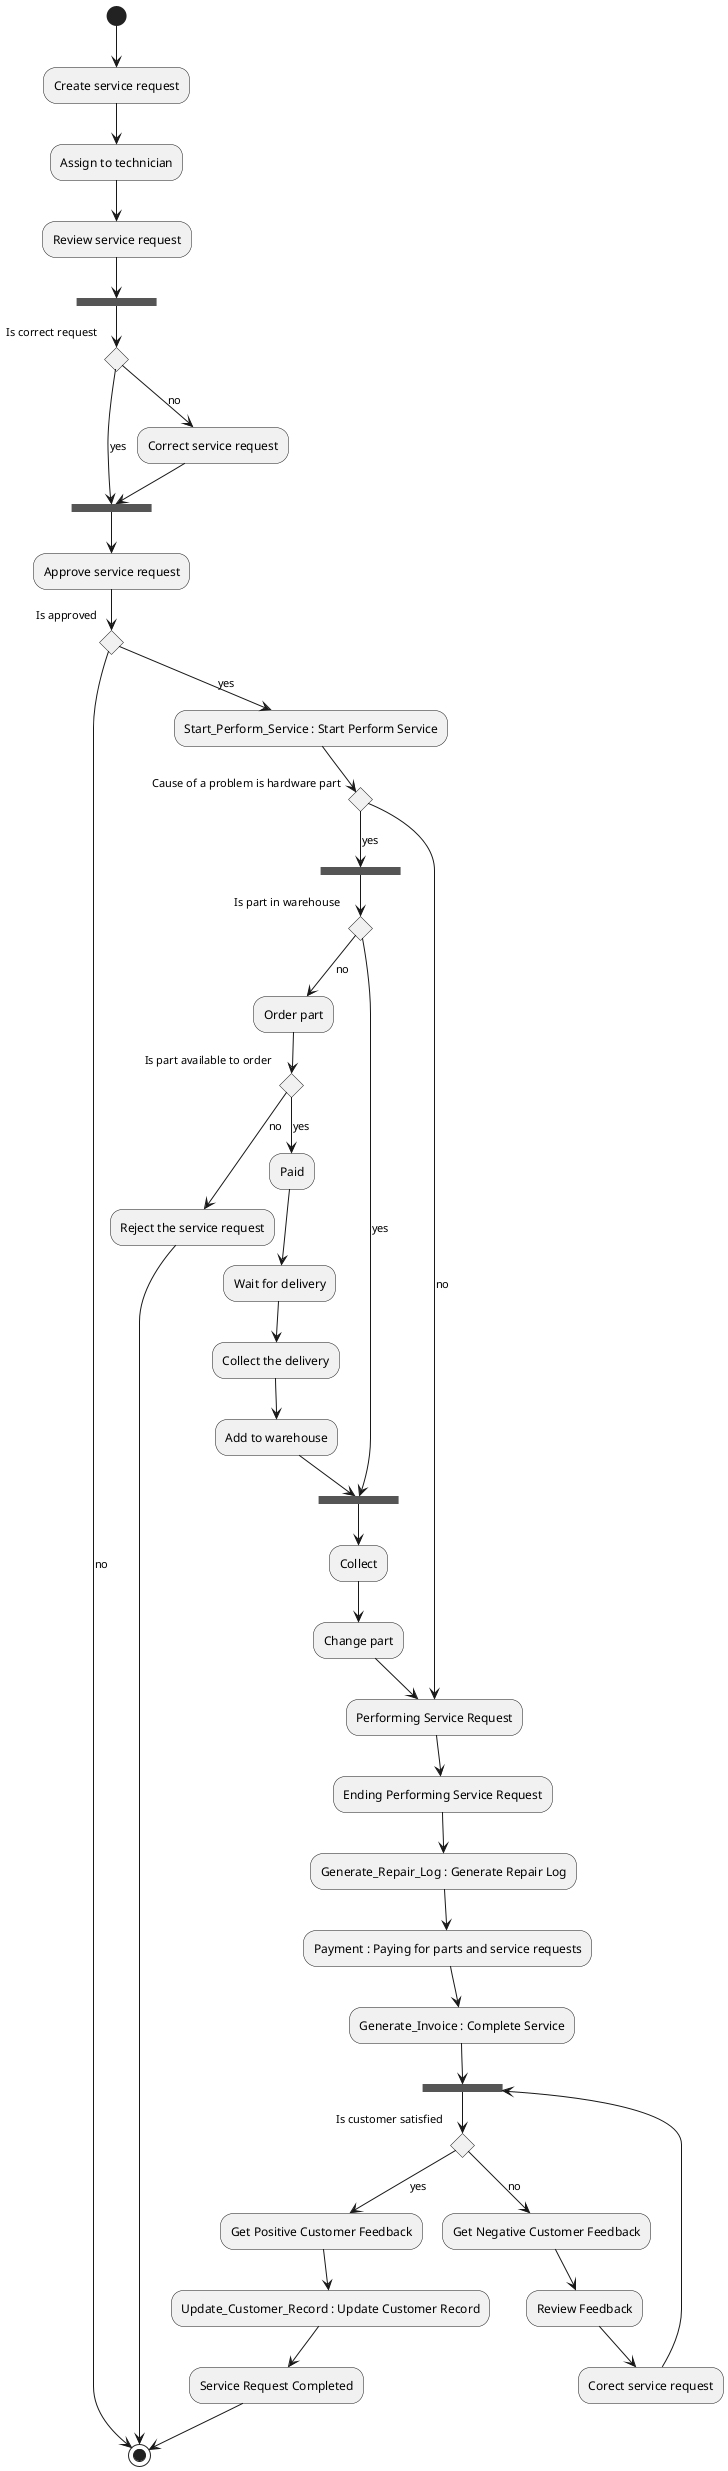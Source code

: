 @startuml

(*) --> "Create service request" as Create_Service_Request 
--> "Assign to technician" as Assign_Technician
--> "Review service request" as Review_Service_Request 
--> ===S1=== 
if "Is correct request" then
-->[yes] ===S2===
else 
-->[no] "Correct service request" as Correct
--> ===S2===
--> "Approve service request" as Approve_SR
if "Is approved" then
-->[no] (*)
else 
-down->[yes] Start_Perform_Service : Start Perform Service
if "Cause of a problem is hardware part" then
--> [no] "Performing Service Request" as Performing
else 
--> [yes] ===S3=== 
if "Is part in warehouse" then
-->[yes] ===S4===
else 
-->[no] "Order part" as Order
if "Is part available to order" then
--> [no] "Reject the service request"
-->  (*)
else
--> [yes] Paid 
--> "Wait for delivery"
--> "Collect the delivery"
--> "Add to warehouse"
--> ===S4===
--> "Collect"
--> "Change part"
--> "Performing Service Request" as Performing
--> "Ending Performing Service Request"
--> Generate_Repair_Log : Generate Repair Log
--> Payment : Paying for parts and service requests
--> Generate_Invoice : Complete Service
--> ===S5===
if "Is customer satisfied" then
-->[no] "Get Negative Customer Feedback"
--> "Review Feedback"
--> "Corect service request"
--> ===S5===
else
-->[yes] "Get Positive Customer Feedback" as Customer_Feedback
--> Update_Customer_Record : Update Customer Record
--> "Service Request Completed"
--> (*)

@enduml
